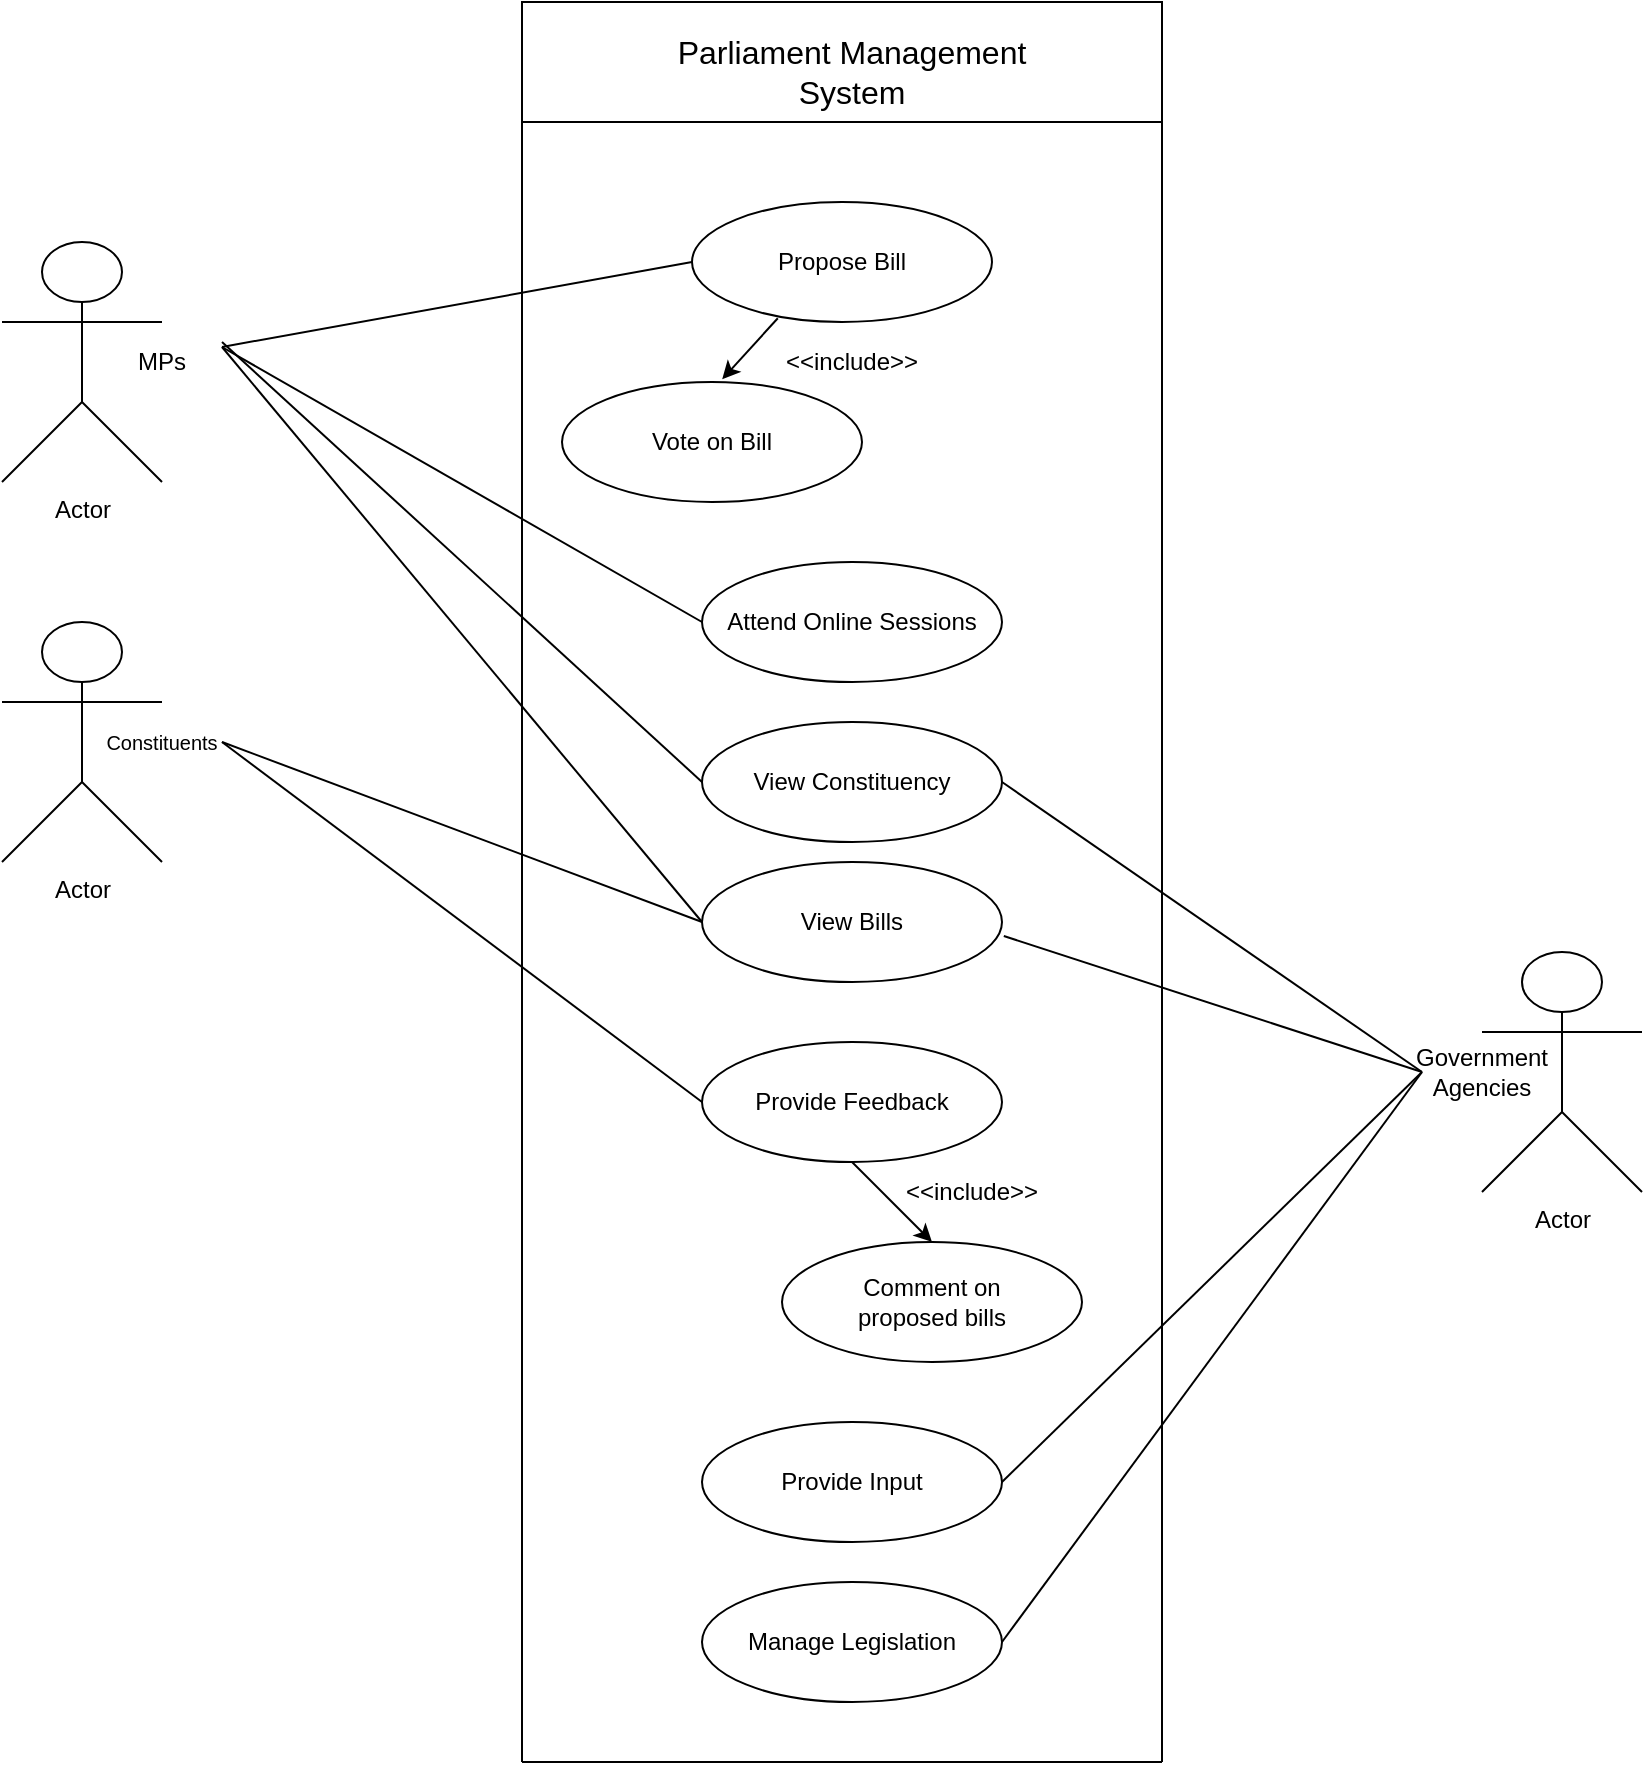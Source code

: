 <mxfile version="23.1.8" type="github">
  <diagram name="Page-1" id="HltVD5W5gFdXMv8CIgrV">
    <mxGraphModel dx="2049" dy="757" grid="1" gridSize="10" guides="1" tooltips="1" connect="1" arrows="1" fold="1" page="1" pageScale="1" pageWidth="827" pageHeight="1169" math="0" shadow="0">
      <root>
        <mxCell id="0" />
        <mxCell id="1" parent="0" />
        <mxCell id="P1ORyM4EShu1yoZ7qytK-1" value="" style="rounded=0;whiteSpace=wrap;html=1;" vertex="1" parent="1">
          <mxGeometry x="230" y="50" width="320" height="60" as="geometry" />
        </mxCell>
        <mxCell id="P1ORyM4EShu1yoZ7qytK-2" value="Parliament Management&lt;br style=&quot;font-size: 16px;&quot;&gt;System" style="text;html=1;align=center;verticalAlign=middle;whiteSpace=wrap;rounded=0;fontSize=16;" vertex="1" parent="1">
          <mxGeometry x="300" y="50" width="190" height="70" as="geometry" />
        </mxCell>
        <mxCell id="P1ORyM4EShu1yoZ7qytK-3" value="" style="endArrow=none;html=1;rounded=0;entryX=0;entryY=1;entryDx=0;entryDy=0;" edge="1" parent="1" target="P1ORyM4EShu1yoZ7qytK-1">
          <mxGeometry width="50" height="50" relative="1" as="geometry">
            <mxPoint x="230" y="930" as="sourcePoint" />
            <mxPoint x="490" y="430" as="targetPoint" />
          </mxGeometry>
        </mxCell>
        <mxCell id="P1ORyM4EShu1yoZ7qytK-4" value="" style="endArrow=none;html=1;rounded=0;entryX=0;entryY=1;entryDx=0;entryDy=0;" edge="1" parent="1">
          <mxGeometry width="50" height="50" relative="1" as="geometry">
            <mxPoint x="550" y="930" as="sourcePoint" />
            <mxPoint x="550" y="110" as="targetPoint" />
          </mxGeometry>
        </mxCell>
        <mxCell id="P1ORyM4EShu1yoZ7qytK-5" value="Actor" style="shape=umlActor;verticalLabelPosition=bottom;verticalAlign=top;html=1;outlineConnect=0;" vertex="1" parent="1">
          <mxGeometry x="-30" y="170" width="80" height="120" as="geometry" />
        </mxCell>
        <mxCell id="P1ORyM4EShu1yoZ7qytK-6" value="MPs" style="text;html=1;align=center;verticalAlign=middle;whiteSpace=wrap;rounded=0;" vertex="1" parent="1">
          <mxGeometry x="20" y="215" width="60" height="30" as="geometry" />
        </mxCell>
        <mxCell id="P1ORyM4EShu1yoZ7qytK-7" value="Actor" style="shape=umlActor;verticalLabelPosition=bottom;verticalAlign=top;html=1;outlineConnect=0;" vertex="1" parent="1">
          <mxGeometry x="-30" y="360" width="80" height="120" as="geometry" />
        </mxCell>
        <mxCell id="P1ORyM4EShu1yoZ7qytK-8" value="Constituents" style="text;html=1;align=center;verticalAlign=middle;whiteSpace=wrap;rounded=0;fontSize=10;" vertex="1" parent="1">
          <mxGeometry x="20" y="405" width="60" height="30" as="geometry" />
        </mxCell>
        <mxCell id="P1ORyM4EShu1yoZ7qytK-9" value="Actor" style="shape=umlActor;verticalLabelPosition=bottom;verticalAlign=top;html=1;outlineConnect=0;" vertex="1" parent="1">
          <mxGeometry x="710" y="525" width="80" height="120" as="geometry" />
        </mxCell>
        <mxCell id="P1ORyM4EShu1yoZ7qytK-10" value="Government&lt;br&gt;Agencies" style="text;html=1;align=center;verticalAlign=middle;whiteSpace=wrap;rounded=0;" vertex="1" parent="1">
          <mxGeometry x="680" y="570" width="60" height="30" as="geometry" />
        </mxCell>
        <mxCell id="P1ORyM4EShu1yoZ7qytK-11" value="Propose Bill" style="ellipse;whiteSpace=wrap;html=1;" vertex="1" parent="1">
          <mxGeometry x="315" y="150" width="150" height="60" as="geometry" />
        </mxCell>
        <mxCell id="P1ORyM4EShu1yoZ7qytK-12" value="Attend Online Sessions" style="ellipse;whiteSpace=wrap;html=1;" vertex="1" parent="1">
          <mxGeometry x="320" y="330" width="150" height="60" as="geometry" />
        </mxCell>
        <mxCell id="P1ORyM4EShu1yoZ7qytK-13" value="View Constituency" style="ellipse;whiteSpace=wrap;html=1;" vertex="1" parent="1">
          <mxGeometry x="320" y="410" width="150" height="60" as="geometry" />
        </mxCell>
        <mxCell id="P1ORyM4EShu1yoZ7qytK-14" value="Vote on Bill" style="ellipse;whiteSpace=wrap;html=1;" vertex="1" parent="1">
          <mxGeometry x="250" y="240" width="150" height="60" as="geometry" />
        </mxCell>
        <mxCell id="P1ORyM4EShu1yoZ7qytK-15" value="Comment on&lt;br&gt;proposed bills" style="ellipse;whiteSpace=wrap;html=1;" vertex="1" parent="1">
          <mxGeometry x="360" y="670" width="150" height="60" as="geometry" />
        </mxCell>
        <mxCell id="P1ORyM4EShu1yoZ7qytK-16" value="Provide Input" style="ellipse;whiteSpace=wrap;html=1;" vertex="1" parent="1">
          <mxGeometry x="320" y="760" width="150" height="60" as="geometry" />
        </mxCell>
        <mxCell id="P1ORyM4EShu1yoZ7qytK-17" value="Manage Legislation" style="ellipse;whiteSpace=wrap;html=1;" vertex="1" parent="1">
          <mxGeometry x="320" y="840" width="150" height="60" as="geometry" />
        </mxCell>
        <mxCell id="P1ORyM4EShu1yoZ7qytK-18" value="&amp;lt;&amp;lt;include&amp;gt;&amp;gt;" style="text;html=1;align=center;verticalAlign=middle;whiteSpace=wrap;rounded=0;" vertex="1" parent="1">
          <mxGeometry x="365" y="215" width="60" height="30" as="geometry" />
        </mxCell>
        <mxCell id="P1ORyM4EShu1yoZ7qytK-19" value="" style="endArrow=none;html=1;rounded=0;exitX=1;exitY=0.25;exitDx=0;exitDy=0;entryX=0;entryY=0.5;entryDx=0;entryDy=0;" edge="1" parent="1" source="P1ORyM4EShu1yoZ7qytK-6" target="P1ORyM4EShu1yoZ7qytK-11">
          <mxGeometry width="50" height="50" relative="1" as="geometry">
            <mxPoint x="300" y="440" as="sourcePoint" />
            <mxPoint x="310" y="180" as="targetPoint" />
          </mxGeometry>
        </mxCell>
        <mxCell id="P1ORyM4EShu1yoZ7qytK-20" value="" style="endArrow=classic;html=1;rounded=0;entryX=0.534;entryY=-0.023;entryDx=0;entryDy=0;entryPerimeter=0;exitX=0.286;exitY=0.969;exitDx=0;exitDy=0;exitPerimeter=0;" edge="1" parent="1" source="P1ORyM4EShu1yoZ7qytK-11" target="P1ORyM4EShu1yoZ7qytK-14">
          <mxGeometry width="50" height="50" relative="1" as="geometry">
            <mxPoint x="370" y="310" as="sourcePoint" />
            <mxPoint x="420" y="260" as="targetPoint" />
          </mxGeometry>
        </mxCell>
        <mxCell id="P1ORyM4EShu1yoZ7qytK-21" value="View Bills" style="ellipse;whiteSpace=wrap;html=1;" vertex="1" parent="1">
          <mxGeometry x="320" y="480" width="150" height="60" as="geometry" />
        </mxCell>
        <mxCell id="P1ORyM4EShu1yoZ7qytK-22" value="" style="endArrow=none;html=1;rounded=0;exitX=1;exitY=0.25;exitDx=0;exitDy=0;entryX=0;entryY=0.5;entryDx=0;entryDy=0;" edge="1" parent="1" source="P1ORyM4EShu1yoZ7qytK-6" target="P1ORyM4EShu1yoZ7qytK-12">
          <mxGeometry width="50" height="50" relative="1" as="geometry">
            <mxPoint x="280" y="520" as="sourcePoint" />
            <mxPoint x="330" y="470" as="targetPoint" />
          </mxGeometry>
        </mxCell>
        <mxCell id="P1ORyM4EShu1yoZ7qytK-23" value="" style="endArrow=none;html=1;rounded=0;entryX=0;entryY=0.5;entryDx=0;entryDy=0;" edge="1" parent="1" target="P1ORyM4EShu1yoZ7qytK-13">
          <mxGeometry width="50" height="50" relative="1" as="geometry">
            <mxPoint x="80" y="220" as="sourcePoint" />
            <mxPoint x="330" y="470" as="targetPoint" />
          </mxGeometry>
        </mxCell>
        <mxCell id="P1ORyM4EShu1yoZ7qytK-24" value="" style="endArrow=none;html=1;rounded=0;exitX=1;exitY=0.5;exitDx=0;exitDy=0;entryX=0;entryY=0.5;entryDx=0;entryDy=0;" edge="1" parent="1" source="P1ORyM4EShu1yoZ7qytK-8" target="P1ORyM4EShu1yoZ7qytK-21">
          <mxGeometry width="50" height="50" relative="1" as="geometry">
            <mxPoint x="280" y="520" as="sourcePoint" />
            <mxPoint x="330" y="470" as="targetPoint" />
          </mxGeometry>
        </mxCell>
        <mxCell id="P1ORyM4EShu1yoZ7qytK-25" value="" style="endArrow=none;html=1;rounded=0;entryX=0;entryY=0.5;entryDx=0;entryDy=0;exitX=1;exitY=0.5;exitDx=0;exitDy=0;" edge="1" parent="1" target="P1ORyM4EShu1yoZ7qytK-29" source="P1ORyM4EShu1yoZ7qytK-8">
          <mxGeometry width="50" height="50" relative="1" as="geometry">
            <mxPoint x="90" y="420" as="sourcePoint" />
            <mxPoint x="330" y="620" as="targetPoint" />
          </mxGeometry>
        </mxCell>
        <mxCell id="P1ORyM4EShu1yoZ7qytK-27" value="" style="endArrow=none;html=1;rounded=0;entryX=1;entryY=0.5;entryDx=0;entryDy=0;exitX=0;exitY=0.5;exitDx=0;exitDy=0;" edge="1" parent="1" source="P1ORyM4EShu1yoZ7qytK-10" target="P1ORyM4EShu1yoZ7qytK-13">
          <mxGeometry width="50" height="50" relative="1" as="geometry">
            <mxPoint x="390" y="540" as="sourcePoint" />
            <mxPoint x="440" y="490" as="targetPoint" />
          </mxGeometry>
        </mxCell>
        <mxCell id="P1ORyM4EShu1yoZ7qytK-28" value="" style="endArrow=none;html=1;rounded=0;" edge="1" parent="1">
          <mxGeometry width="50" height="50" relative="1" as="geometry">
            <mxPoint x="230" y="930" as="sourcePoint" />
            <mxPoint x="550" y="930" as="targetPoint" />
          </mxGeometry>
        </mxCell>
        <mxCell id="P1ORyM4EShu1yoZ7qytK-29" value="Provide Feedback" style="ellipse;whiteSpace=wrap;html=1;" vertex="1" parent="1">
          <mxGeometry x="320" y="570" width="150" height="60" as="geometry" />
        </mxCell>
        <mxCell id="P1ORyM4EShu1yoZ7qytK-30" value="" style="endArrow=classic;html=1;rounded=0;entryX=0.5;entryY=0;entryDx=0;entryDy=0;exitX=0.5;exitY=1;exitDx=0;exitDy=0;" edge="1" parent="1" source="P1ORyM4EShu1yoZ7qytK-29" target="P1ORyM4EShu1yoZ7qytK-15">
          <mxGeometry width="50" height="50" relative="1" as="geometry">
            <mxPoint x="390" y="660" as="sourcePoint" />
            <mxPoint x="380" y="630" as="targetPoint" />
          </mxGeometry>
        </mxCell>
        <mxCell id="P1ORyM4EShu1yoZ7qytK-31" value="&amp;lt;&amp;lt;include&amp;gt;&amp;gt;" style="text;html=1;align=center;verticalAlign=middle;whiteSpace=wrap;rounded=0;" vertex="1" parent="1">
          <mxGeometry x="425" y="630" width="60" height="30" as="geometry" />
        </mxCell>
        <mxCell id="P1ORyM4EShu1yoZ7qytK-32" value="" style="endArrow=none;html=1;rounded=0;exitX=1;exitY=0.5;exitDx=0;exitDy=0;entryX=0;entryY=0.5;entryDx=0;entryDy=0;" edge="1" parent="1" source="P1ORyM4EShu1yoZ7qytK-17" target="P1ORyM4EShu1yoZ7qytK-10">
          <mxGeometry width="50" height="50" relative="1" as="geometry">
            <mxPoint x="590" y="780" as="sourcePoint" />
            <mxPoint x="660" y="590" as="targetPoint" />
          </mxGeometry>
        </mxCell>
        <mxCell id="P1ORyM4EShu1yoZ7qytK-33" value="" style="endArrow=none;html=1;rounded=0;exitX=1;exitY=0.5;exitDx=0;exitDy=0;entryX=0;entryY=0.5;entryDx=0;entryDy=0;" edge="1" parent="1" source="P1ORyM4EShu1yoZ7qytK-16" target="P1ORyM4EShu1yoZ7qytK-10">
          <mxGeometry width="50" height="50" relative="1" as="geometry">
            <mxPoint x="450" y="680" as="sourcePoint" />
            <mxPoint x="670" y="580" as="targetPoint" />
          </mxGeometry>
        </mxCell>
        <mxCell id="P1ORyM4EShu1yoZ7qytK-34" value="" style="endArrow=none;html=1;rounded=0;entryX=1.006;entryY=0.617;entryDx=0;entryDy=0;entryPerimeter=0;exitX=0;exitY=0.5;exitDx=0;exitDy=0;" edge="1" parent="1" source="P1ORyM4EShu1yoZ7qytK-10" target="P1ORyM4EShu1yoZ7qytK-21">
          <mxGeometry width="50" height="50" relative="1" as="geometry">
            <mxPoint x="680" y="590" as="sourcePoint" />
            <mxPoint x="500" y="590" as="targetPoint" />
          </mxGeometry>
        </mxCell>
        <mxCell id="P1ORyM4EShu1yoZ7qytK-35" value="" style="endArrow=none;html=1;rounded=0;entryX=1;entryY=0.25;entryDx=0;entryDy=0;" edge="1" parent="1" target="P1ORyM4EShu1yoZ7qytK-6">
          <mxGeometry width="50" height="50" relative="1" as="geometry">
            <mxPoint x="320" y="510" as="sourcePoint" />
            <mxPoint x="370" y="410" as="targetPoint" />
          </mxGeometry>
        </mxCell>
      </root>
    </mxGraphModel>
  </diagram>
</mxfile>
